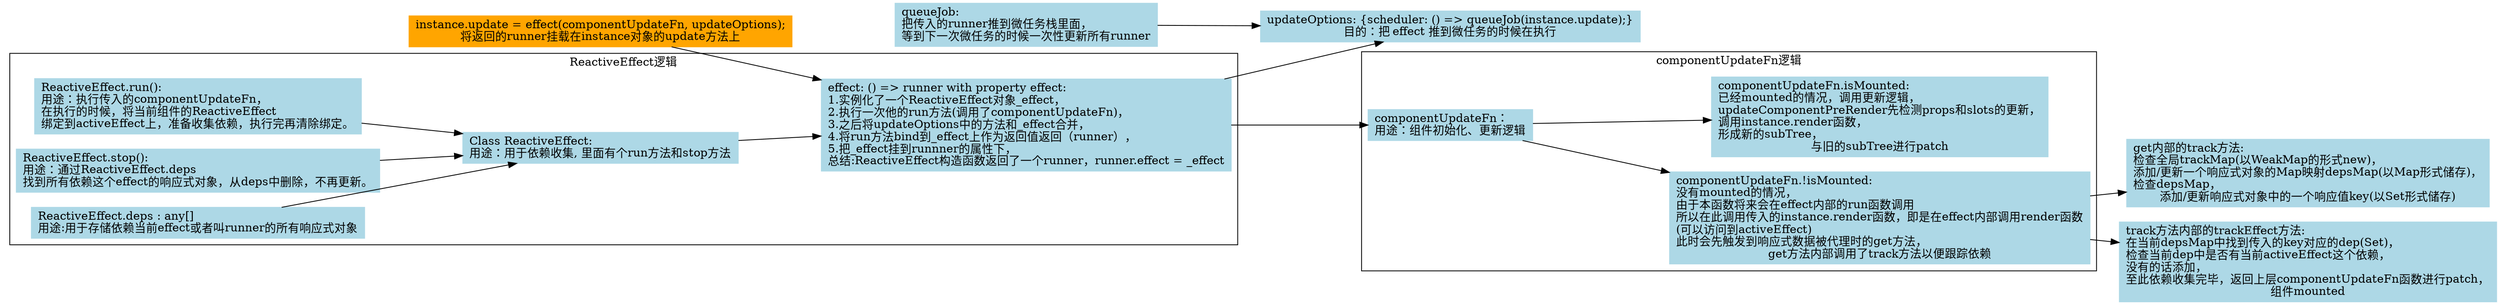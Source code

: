 digraph G {
    splines="FALSE";
    rankdir=LR;
    node [shape = record];
    
    /* Nodes */
    挂载update方法在instance对象上[shape = rect, style=filled ,color = orange, fontcolor=black,
    label="instance.update = effect(componentUpdateFn, updateOptions);\l将返回的runner挂载在instance对象的update方法上"]
    
    updateOptions[shape = rect, style=filled ,color = lightblue, fontcolor=black,
    label="updateOptions: {scheduler: () => queueJob(instance.update);}\l目的：把 effect 推到微任务的时候在执行"]

    queueJob[shape = rect, style=filled ,color = lightblue, fontcolor=black,
    label="queueJob:\l把传入的runner推到微任务栈里面，\l等到下一次微任务的时候一次性更新所有runner"]
    
    componentUpdateFn[shape = rect, style=filled ,color = lightblue, fontcolor=black, label="componentUpdateFn：\l用途：组件初始化、更新逻辑"]
    
    effect[shape = rect, style=filled ,color = lightblue, fontcolor=black, label="effect: () => runner with property effect:\l1.实例化了一个ReactiveEffect对象_effect，\l2.执行一次他的run方法(调用了componentUpdateFn)，\l3.之后将updateOptions中的方法和_effect合并，\l4.将run方法bind到_effect上作为返回值返回（runner），\l5.把_effect挂到runnner的属性下，\l总结:ReactiveEffect构造函数返回了一个runner，runner.effect = _effect"]

    ReactiveEffect[shape = rect, style=filled ,color = lightblue, fontcolor=black, label="Class ReactiveEffect:\l用途：用于依赖收集, 里面有个run方法和stop方法"]
    
    ReactiveEffect".run"[shape = rect, style=filled ,color = lightblue, fontcolor=black, label="ReactiveEffect.run():\l用途：执行传入的componentUpdateFn，\l在执行的时候，将当前组件的ReactiveEffect\l绑定到activeEffect上，准备收集依赖，执行完再清除绑定。"]

    ReactiveEffect".stop"[shape = rect, style=filled ,color = lightblue, fontcolor=black, label="ReactiveEffect.stop():\l用途：通过ReactiveEffect.deps\l找到所有依赖这个effect的响应式对象，从deps中删除，不再更新。"]

    ReactiveEffect".deps"[shape = rect, style=filled ,color = lightblue, fontcolor=black, label="ReactiveEffect.deps : any[]\l用途:用于存储依赖当前effect或者叫runner的所有响应式对象"]

    /* componentUpdateFn */ 
    "componentUpdateFn.!isMounted"[shape = rect, style=filled ,color = lightblue, fontcolor=black, label="componentUpdateFn.!isMounted:\l没有mounted的情况，\l由于本函数将来会在effect内部的run函数调用\l所以在此调用传入的instance.render函数，即是在effect内部调用render函数\l(可以访问到activeEffect)\l此时会先触发到响应式数据被代理时的get方法，\lget方法内部调用了track方法以便跟踪依赖"]
    
    get内部的track方法[shape = rect, style=filled ,color = lightblue, fontcolor=black, label="get内部的track方法:\l检查全局trackMap(以WeakMap的形式new)，\l添加/更新一个响应式对象的Map映射depsMap(以Map形式储存)，\l检查depsMap，\l添加/更新响应式对象中的一个响应值key(以Set形式储存)"]
    
    track方法内部的trackEffect方法[shape = rect, style=filled ,color = lightblue, fontcolor=black, label="track方法内部的trackEffect方法:\l在当前depsMap中找到传入的key对应的dep(Set)，\l检查当前dep中是否有当前activeEffect这个依赖，\l没有的话添加，\l至此依赖收集完毕，返回上层componentUpdateFn函数进行patch，\l组件mounted"]

    "componentUpdateFn.isMounted"[shape = rect, style=filled ,color = lightblue, fontcolor=black, label="componentUpdateFn.isMounted:\l已经mounted的情况，调用更新逻辑，\lupdateComponentPreRender先检测props和slots的更新，\l调用instance.render函数，\l形成新的subTree，\l与旧的subTree进行patch"]
    
    /* Links */
    "componentUpdateFn.!isMounted" -> get内部的track方法;
    "componentUpdateFn.!isMounted" -> track方法内部的trackEffect方法;
    componentUpdateFn -> "componentUpdateFn.!isMounted";
    componentUpdateFn -> "componentUpdateFn.isMounted";
    effect -> updateOptions;
    effect -> componentUpdateFn;
    queueJob -> updateOptions;
    挂载update方法在instance对象上 -> effect;
    ReactiveEffect -> effect;
    ReactiveEffect".run" -> ReactiveEffect;
    ReactiveEffect".stop" -> ReactiveEffect;
    ReactiveEffect".deps" -> ReactiveEffect;

    /* SubGraphs */ 

    subgraph cluster_ReactiveEffect{
        label = "ReactiveEffect逻辑"
        effect,
        ReactiveEffect,
        ReactiveEffect".run",
        ReactiveEffect".stop",
        ReactiveEffect".deps"
    }
    
    subgraph cluster_componentUpdateFn{
        label = "componentUpdateFn逻辑"
        "componentUpdateFn.!isMounted",
        "componentUpdateFn.isMounted",
        componentUpdateFn
    }

    
    /* Ranks */
    { rank=same; 挂载update方法在instance对象上; };
    // { rank=same; componentUpdateFn; updateOptions; };
}